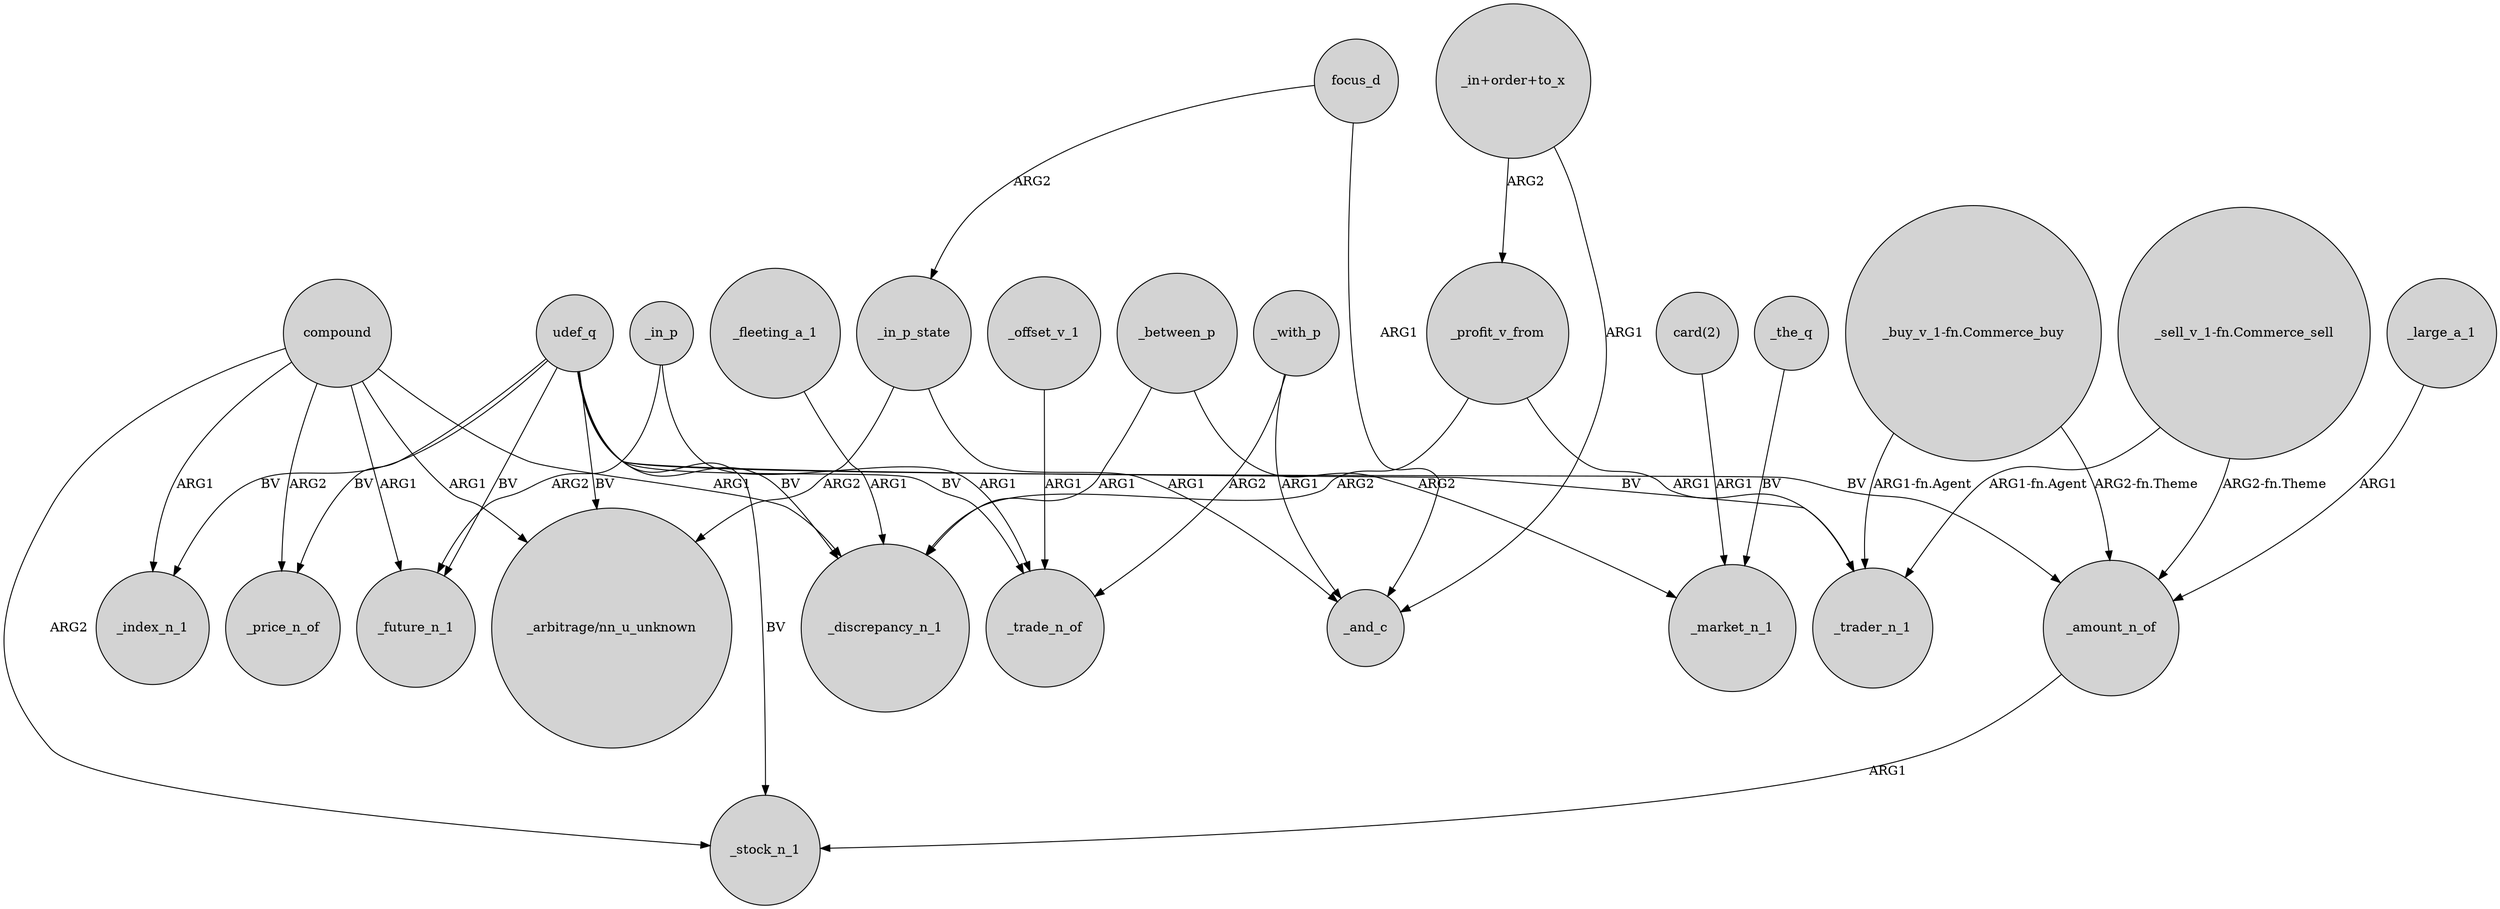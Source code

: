 digraph {
	node [shape=circle style=filled]
	udef_q -> _trade_n_of [label=BV]
	_amount_n_of -> _stock_n_1 [label=ARG1]
	_profit_v_from -> _discrepancy_n_1 [label=ARG2]
	compound -> _price_n_of [label=ARG2]
	"_buy_v_1-fn.Commerce_buy" -> _trader_n_1 [label="ARG1-fn.Agent"]
	_in_p_state -> _and_c [label=ARG1]
	compound -> _future_n_1 [label=ARG1]
	udef_q -> _price_n_of [label=BV]
	udef_q -> _amount_n_of [label=BV]
	udef_q -> _trader_n_1 [label=BV]
	_in_p -> _trade_n_of [label=ARG1]
	focus_d -> _in_p_state [label=ARG2]
	_between_p -> _market_n_1 [label=ARG2]
	_in_p -> _future_n_1 [label=ARG2]
	_profit_v_from -> _trader_n_1 [label=ARG1]
	udef_q -> _discrepancy_n_1 [label=BV]
	udef_q -> _index_n_1 [label=BV]
	_between_p -> _discrepancy_n_1 [label=ARG1]
	_in_p_state -> "_arbitrage/nn_u_unknown" [label=ARG2]
	"_in+order+to_x" -> _and_c [label=ARG1]
	compound -> _stock_n_1 [label=ARG2]
	udef_q -> _stock_n_1 [label=BV]
	_fleeting_a_1 -> _discrepancy_n_1 [label=ARG1]
	udef_q -> "_arbitrage/nn_u_unknown" [label=BV]
	_with_p -> _trade_n_of [label=ARG2]
	compound -> "_arbitrage/nn_u_unknown" [label=ARG1]
	"_buy_v_1-fn.Commerce_buy" -> _amount_n_of [label="ARG2-fn.Theme"]
	focus_d -> _and_c [label=ARG1]
	udef_q -> _future_n_1 [label=BV]
	_offset_v_1 -> _trade_n_of [label=ARG1]
	"card(2)" -> _market_n_1 [label=ARG1]
	_large_a_1 -> _amount_n_of [label=ARG1]
	"_sell_v_1-fn.Commerce_sell" -> _trader_n_1 [label="ARG1-fn.Agent"]
	_with_p -> _and_c [label=ARG1]
	"_in+order+to_x" -> _profit_v_from [label=ARG2]
	_the_q -> _market_n_1 [label=BV]
	compound -> _discrepancy_n_1 [label=ARG1]
	"_sell_v_1-fn.Commerce_sell" -> _amount_n_of [label="ARG2-fn.Theme"]
	compound -> _index_n_1 [label=ARG1]
}
